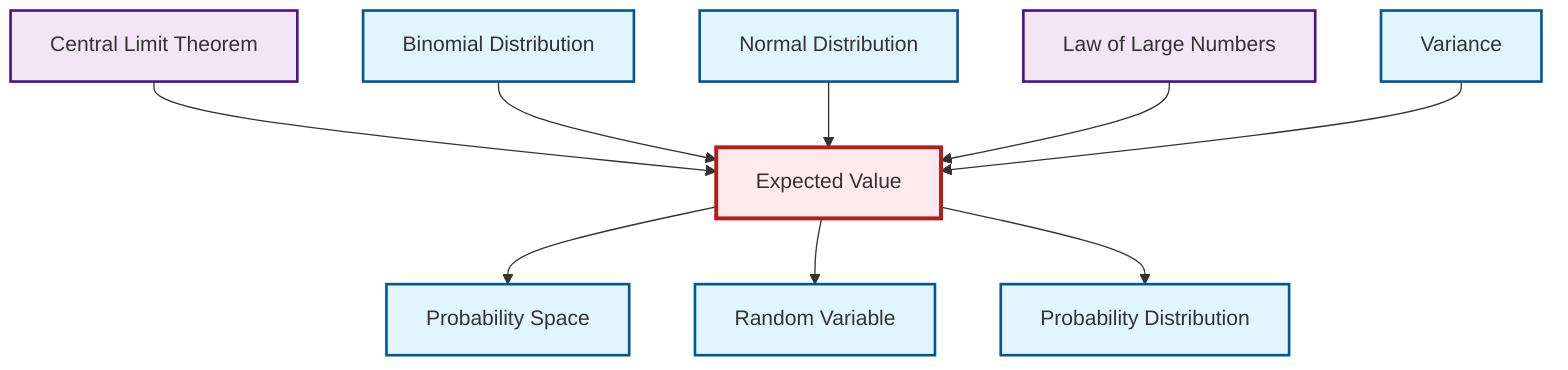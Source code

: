graph TD
    classDef definition fill:#e1f5fe,stroke:#01579b,stroke-width:2px
    classDef theorem fill:#f3e5f5,stroke:#4a148c,stroke-width:2px
    classDef axiom fill:#fff3e0,stroke:#e65100,stroke-width:2px
    classDef example fill:#e8f5e9,stroke:#1b5e20,stroke-width:2px
    classDef current fill:#ffebee,stroke:#b71c1c,stroke-width:3px
    def-expectation["Expected Value"]:::definition
    def-variance["Variance"]:::definition
    def-probability-space["Probability Space"]:::definition
    thm-central-limit["Central Limit Theorem"]:::theorem
    def-random-variable["Random Variable"]:::definition
    def-binomial-distribution["Binomial Distribution"]:::definition
    def-normal-distribution["Normal Distribution"]:::definition
    def-probability-distribution["Probability Distribution"]:::definition
    thm-law-of-large-numbers["Law of Large Numbers"]:::theorem
    thm-central-limit --> def-expectation
    def-expectation --> def-probability-space
    def-binomial-distribution --> def-expectation
    def-expectation --> def-random-variable
    def-normal-distribution --> def-expectation
    def-expectation --> def-probability-distribution
    thm-law-of-large-numbers --> def-expectation
    def-variance --> def-expectation
    class def-expectation current